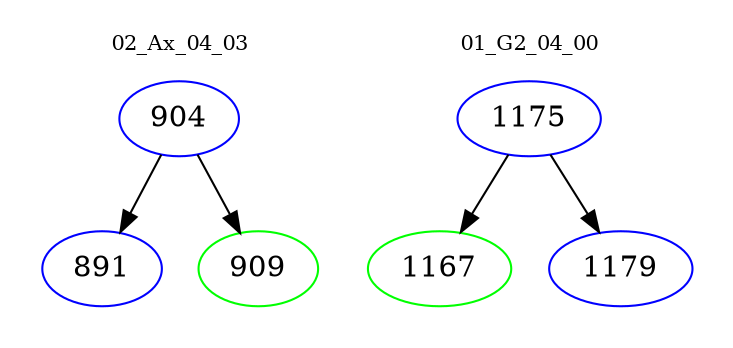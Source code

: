 digraph{
subgraph cluster_0 {
color = white
label = "02_Ax_04_03";
fontsize=10;
T0_904 [label="904", color="blue"]
T0_904 -> T0_891 [color="black"]
T0_891 [label="891", color="blue"]
T0_904 -> T0_909 [color="black"]
T0_909 [label="909", color="green"]
}
subgraph cluster_1 {
color = white
label = "01_G2_04_00";
fontsize=10;
T1_1175 [label="1175", color="blue"]
T1_1175 -> T1_1167 [color="black"]
T1_1167 [label="1167", color="green"]
T1_1175 -> T1_1179 [color="black"]
T1_1179 [label="1179", color="blue"]
}
}
